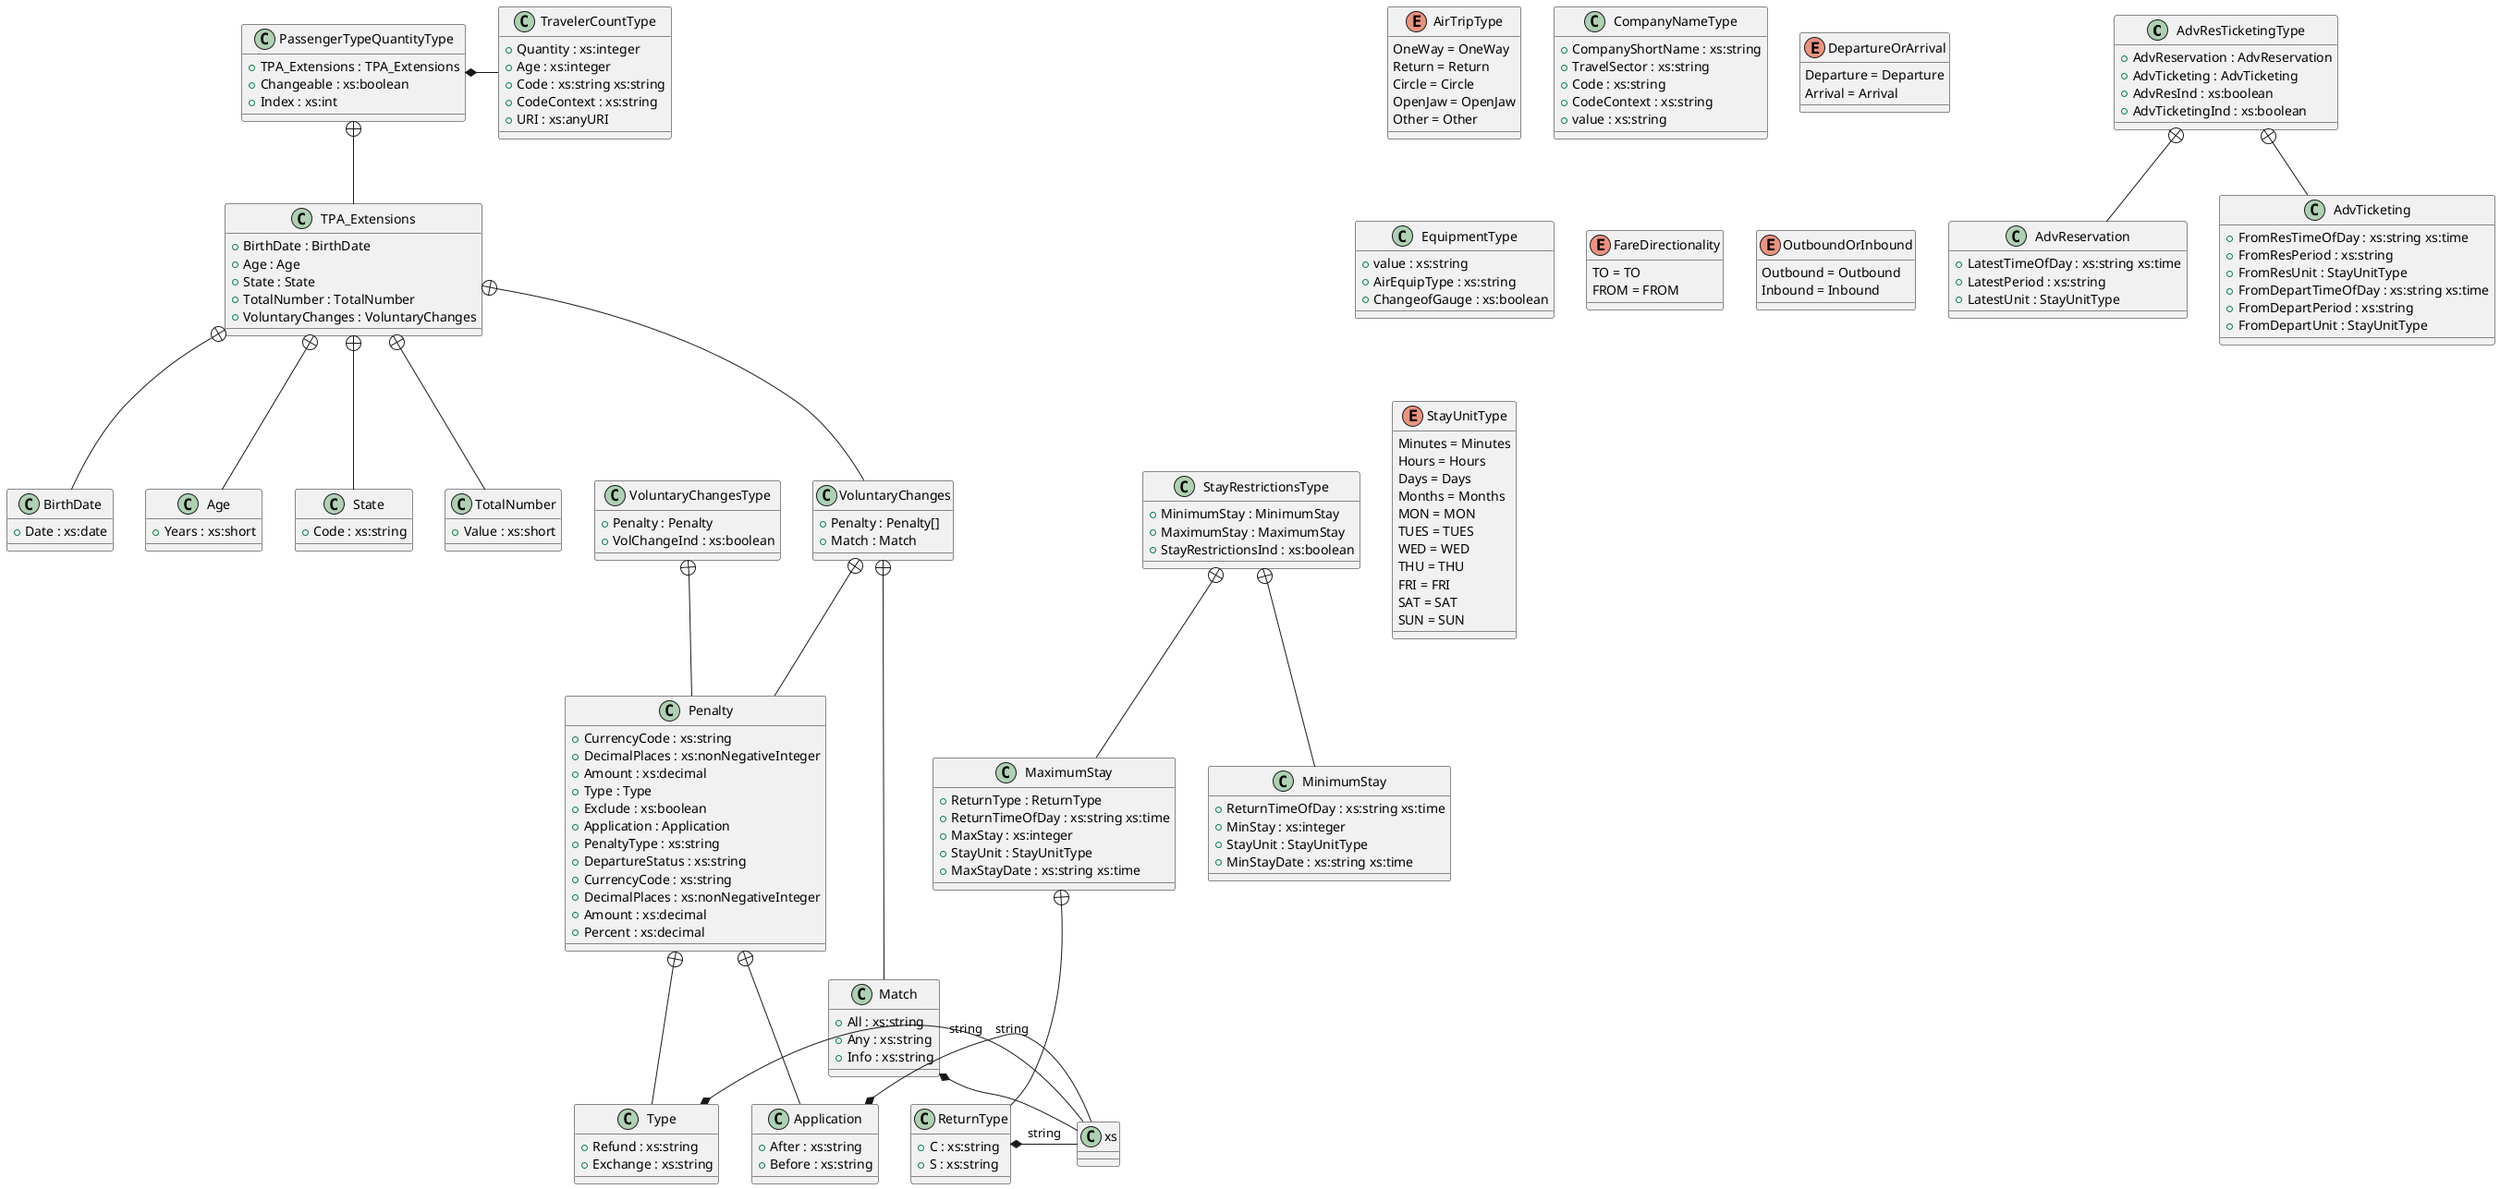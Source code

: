 @startuml

class AdvResTicketingType {
    +AdvReservation : AdvReservation
    +AdvTicketing : AdvTicketing
    +AdvResInd : xs:boolean
    +AdvTicketingInd : xs:boolean
}
AdvResTicketingType +-- AdvReservation
class AdvReservation {
    +LatestTimeOfDay : xs:string xs:time
    +LatestPeriod : xs:string
    +LatestUnit : StayUnitType
}
AdvResTicketingType +-- AdvTicketing
class AdvTicketing {
    +FromResTimeOfDay : xs:string xs:time
    +FromResPeriod : xs:string
    +FromResUnit : StayUnitType
    +FromDepartTimeOfDay : xs:string xs:time
    +FromDepartPeriod : xs:string
    +FromDepartUnit : StayUnitType
}
enum AirTripType {
    OneWay = OneWay
    Return = Return
    Circle = Circle
    OpenJaw = OpenJaw
    Other = Other
}
class CompanyNameType {
    +CompanyShortName : xs:string
    +TravelSector : xs:string
    +Code : xs:string
    +CodeContext : xs:string
    +value : xs:string
}
enum DepartureOrArrival {
    Departure = Departure
    Arrival = Arrival
}
class EquipmentType {
    +value : xs:string
    +AirEquipType : xs:string
    +ChangeofGauge : xs:boolean
}
enum FareDirectionality {
    TO = TO
    FROM = FROM
}
enum OutboundOrInbound {
    Outbound = Outbound
    Inbound = Inbound
}
class PassengerTypeQuantityType {
    +TPA_Extensions : TPA_Extensions
    +Changeable : xs:boolean
    +Index : xs:int
}
PassengerTypeQuantityType *- TravelerCountType
PassengerTypeQuantityType +-- TPA_Extensions
class TPA_Extensions {
    +BirthDate : BirthDate
    +Age : Age
    +State : State
    +TotalNumber : TotalNumber
    +VoluntaryChanges : VoluntaryChanges
}
TPA_Extensions +-- BirthDate
class BirthDate {
    +Date : xs:date
}
TPA_Extensions +-- Age
class Age {
    +Years : xs:short
}
TPA_Extensions +-- State
class State {
    +Code : xs:string
}
TPA_Extensions +-- TotalNumber
class TotalNumber {
    +Value : xs:short
}
TPA_Extensions +-- VoluntaryChanges
class VoluntaryChanges {
    +Penalty : Penalty[]
    +Match : Match
}
VoluntaryChanges +-- Penalty
class Penalty {
    +CurrencyCode : xs:string
    +DecimalPlaces : xs:nonNegativeInteger
    +Amount : xs:decimal
    +Type : Type
    +Exclude : xs:boolean
    +Application : Application
}
Penalty +-- Type
class Type {
    +Refund : xs:string
    +Exchange : xs:string
}
Type *- xs:string
Penalty +-- Application
class Application {
    +After : xs:string
    +Before : xs:string
}
Application *- xs:string
VoluntaryChanges +-- Match
class Match {
    +All : xs:string
    +Any : xs:string
    +Info : xs:string
}
Match *- xs:string
class StayRestrictionsType {
    +MinimumStay : MinimumStay
    +MaximumStay : MaximumStay
    +StayRestrictionsInd : xs:boolean
}
StayRestrictionsType +-- MinimumStay
class MinimumStay {
    +ReturnTimeOfDay : xs:string xs:time
    +MinStay : xs:integer
    +StayUnit : StayUnitType
    +MinStayDate : xs:string xs:time
}
StayRestrictionsType +-- MaximumStay
class MaximumStay {
    +ReturnType : ReturnType
    +ReturnTimeOfDay : xs:string xs:time
    +MaxStay : xs:integer
    +StayUnit : StayUnitType
    +MaxStayDate : xs:string xs:time
}
MaximumStay +-- ReturnType
class ReturnType {
    +C : xs:string
    +S : xs:string
}
ReturnType *- xs:string
enum StayUnitType {
    Minutes = Minutes
    Hours = Hours
    Days = Days
    Months = Months
    MON = MON
    TUES = TUES
    WED = WED
    THU = THU
    FRI = FRI
    SAT = SAT
    SUN = SUN
}
class TravelerCountType {
    +Quantity : xs:integer
    +Age : xs:integer
    +Code : xs:string xs:string
    +CodeContext : xs:string
    +URI : xs:anyURI
}
class VoluntaryChangesType {
    +Penalty : Penalty
    +VolChangeInd : xs:boolean
}
VoluntaryChangesType +-- Penalty
class Penalty {
    +PenaltyType : xs:string
    +DepartureStatus : xs:string
    +CurrencyCode : xs:string
    +DecimalPlaces : xs:nonNegativeInteger
    +Amount : xs:decimal
    +Percent : xs:decimal
}

@enduml